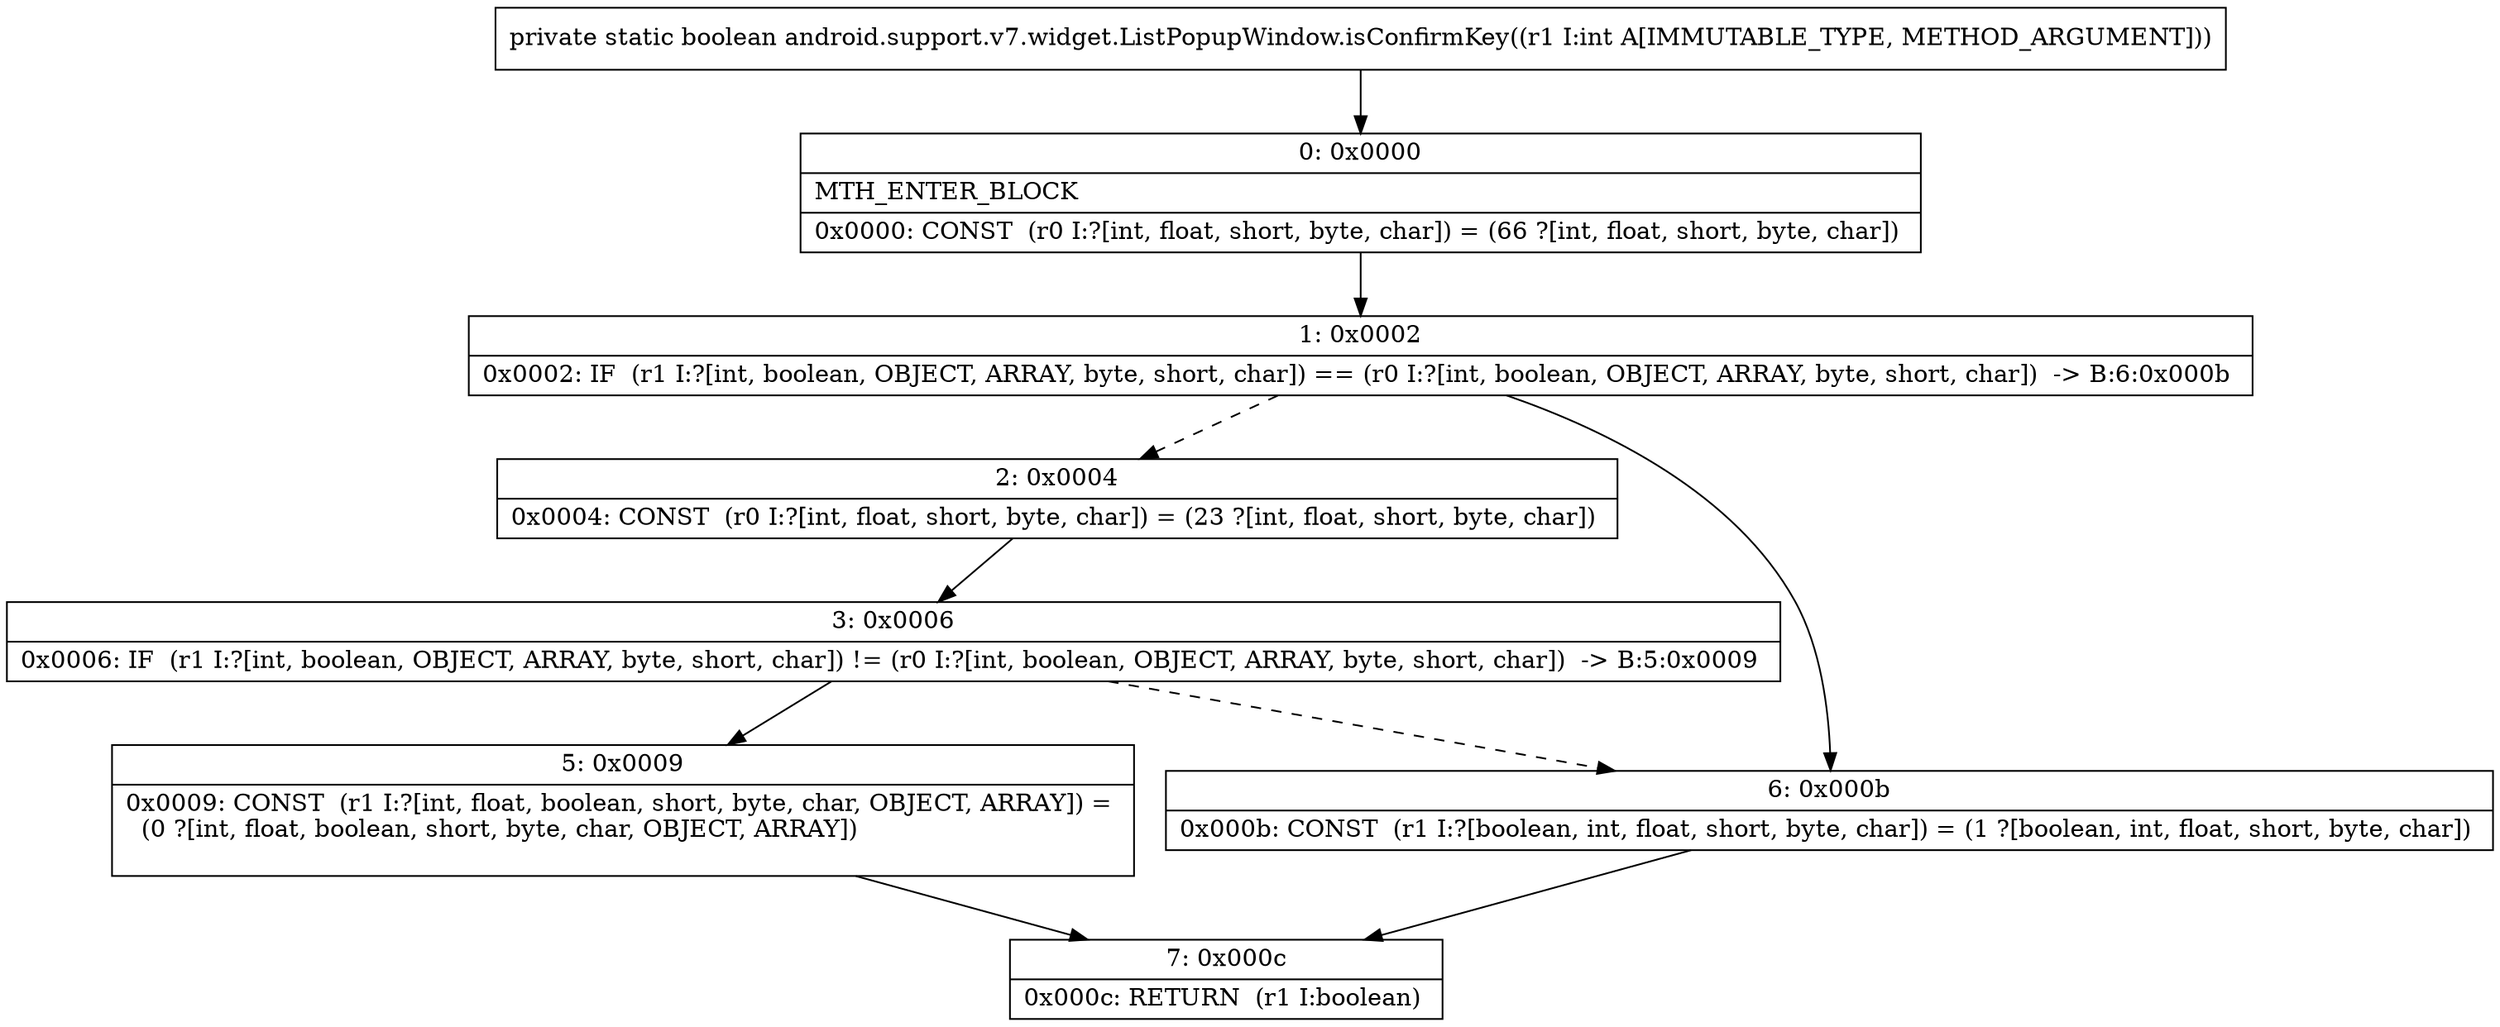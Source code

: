 digraph "CFG forandroid.support.v7.widget.ListPopupWindow.isConfirmKey(I)Z" {
Node_0 [shape=record,label="{0\:\ 0x0000|MTH_ENTER_BLOCK\l|0x0000: CONST  (r0 I:?[int, float, short, byte, char]) = (66 ?[int, float, short, byte, char]) \l}"];
Node_1 [shape=record,label="{1\:\ 0x0002|0x0002: IF  (r1 I:?[int, boolean, OBJECT, ARRAY, byte, short, char]) == (r0 I:?[int, boolean, OBJECT, ARRAY, byte, short, char])  \-\> B:6:0x000b \l}"];
Node_2 [shape=record,label="{2\:\ 0x0004|0x0004: CONST  (r0 I:?[int, float, short, byte, char]) = (23 ?[int, float, short, byte, char]) \l}"];
Node_3 [shape=record,label="{3\:\ 0x0006|0x0006: IF  (r1 I:?[int, boolean, OBJECT, ARRAY, byte, short, char]) != (r0 I:?[int, boolean, OBJECT, ARRAY, byte, short, char])  \-\> B:5:0x0009 \l}"];
Node_5 [shape=record,label="{5\:\ 0x0009|0x0009: CONST  (r1 I:?[int, float, boolean, short, byte, char, OBJECT, ARRAY]) = \l  (0 ?[int, float, boolean, short, byte, char, OBJECT, ARRAY])\l \l}"];
Node_6 [shape=record,label="{6\:\ 0x000b|0x000b: CONST  (r1 I:?[boolean, int, float, short, byte, char]) = (1 ?[boolean, int, float, short, byte, char]) \l}"];
Node_7 [shape=record,label="{7\:\ 0x000c|0x000c: RETURN  (r1 I:boolean) \l}"];
MethodNode[shape=record,label="{private static boolean android.support.v7.widget.ListPopupWindow.isConfirmKey((r1 I:int A[IMMUTABLE_TYPE, METHOD_ARGUMENT])) }"];
MethodNode -> Node_0;
Node_0 -> Node_1;
Node_1 -> Node_2[style=dashed];
Node_1 -> Node_6;
Node_2 -> Node_3;
Node_3 -> Node_5;
Node_3 -> Node_6[style=dashed];
Node_5 -> Node_7;
Node_6 -> Node_7;
}

